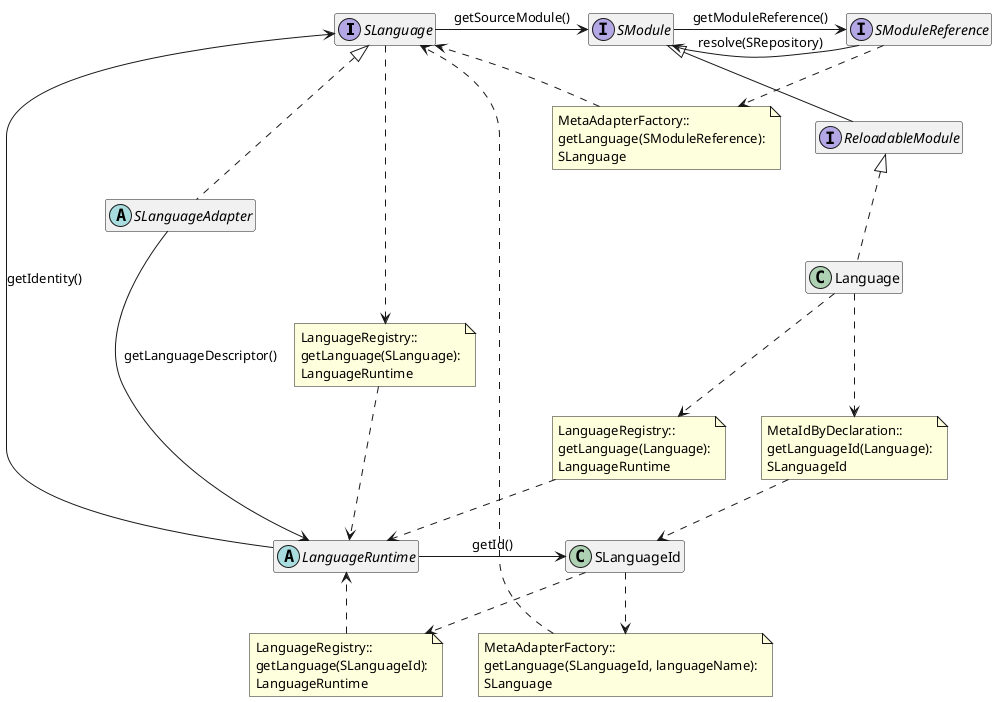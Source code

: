 @startuml
hide empty members

interface SLanguage

SLanguage -> SModule: getSourceModule()

abstract class SLanguageAdapter implements SLanguage
SLanguageAdapter -> LanguageRuntime: getLanguageDescriptor()

abstract class LanguageRuntime
LanguageRuntime -> SLanguage: getIdentity()
LanguageRuntime -> SLanguageId: getId()

interface SModule
SModule -> SModuleReference: getModuleReference()

interface ReloadableModule extends SModule

class Language implements ReloadableModule
'Language -> LanguageDescriptor: getModuleDescriptor()
'class LanguageDescriptor extends ModuleDescriptor


interface SModuleReference
SModuleReference -> SModule: resolve(SRepository)

class SLanguageId

'class MPSLanguage extends Language implements DependentLanguage


'package MetaAdapterFactory {
    note "MetaAdapterFactory::\ngetLanguage(SModuleReference):\nSLanguage" as getLanguageRef
    SModuleReference ..> getLanguageRef
    getLanguageRef ..> SLanguage

    note "MetaAdapterFactory::\ngetLanguage(SLanguageId, languageName):\nSLanguage" as getLanguage_Id
    SLanguageId ..> getLanguage_Id
    getLanguage_Id ..> SLanguage

'    getLanguageRef -[hidden]-> getLanguage_Id
'}
'SLanguage <.. MetaAdapterFactory


'package LanguageRegistry {
    note "LanguageRegistry::\ngetLanguage(SLanguage):\nLanguageRuntime" as getSLanguageRuntime
    SLanguage ..> getSLanguageRuntime
    getSLanguageRuntime ..> LanguageRuntime

    note "LanguageRegistry::\ngetLanguage(SLanguageId):\nLanguageRuntime" as getLanguageIdRuntime
    SLanguageId ..> getLanguageIdRuntime
    getLanguageIdRuntime ..> LanguageRuntime

'    getSLanguageRuntime -[hidden]-> getLanguageIdRuntime

    note "LanguageRegistry::\ngetLanguage(Language):\nLanguageRuntime" as getLanguageRuntime
    Language ..> getLanguageRuntime
    getLanguageRuntime ..> LanguageRuntime

'    getLanguageIdRuntime -[hidden]-> getLanguageRuntime
'}
'LanguageRuntime <.. LanguageRegistry

'package MetaIdByDeclaration {
    note "MetaIdByDeclaration::\ngetLanguageId(Language):\nSLanguageId" as getLanguageId
    Language ..> getLanguageId
    getLanguageId ..> SLanguageId
'}
'SLanguageId <.. MetaIdByDeclaration


@enduml
